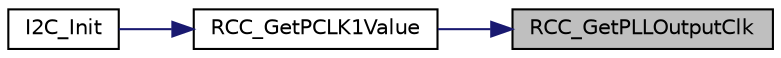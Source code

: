 digraph "RCC_GetPLLOutputClk"
{
 // LATEX_PDF_SIZE
  edge [fontname="Helvetica",fontsize="10",labelfontname="Helvetica",labelfontsize="10"];
  node [fontname="Helvetica",fontsize="10",shape=record];
  rankdir="RL";
  Node1 [label="RCC_GetPLLOutputClk",height=0.2,width=0.4,color="black", fillcolor="grey75", style="filled", fontcolor="black",tooltip="Get PLL clock frequency."];
  Node1 -> Node2 [dir="back",color="midnightblue",fontsize="10",style="solid",fontname="Helvetica"];
  Node2 [label="RCC_GetPCLK1Value",height=0.2,width=0.4,color="black", fillcolor="white", style="filled",URL="$stm32f407xx__i2c__drv_8c.html#a56b6c4b0dccac7a4933ea4b35f381794",tooltip="Get peripheral bus clock frequency."];
  Node2 -> Node3 [dir="back",color="midnightblue",fontsize="10",style="solid",fontname="Helvetica"];
  Node3 [label="I2C_Init",height=0.2,width=0.4,color="black", fillcolor="white", style="filled",URL="$stm32f407xx__i2c__drv_8c.html#ad35cc19f56a0a0c67570c2adc41fed14",tooltip="Initialize the I2Cx peripheral."];
}
